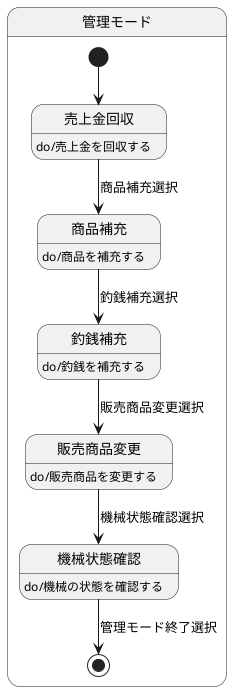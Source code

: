 
@startuml

state 管理モード {
    [*] --> 売上金回収
    売上金回収 : do/売上金を回収する
    売上金回収 --> 商品補充 : 商品補充選択
    商品補充 : do/商品を補充する
    商品補充 --> 釣銭補充 : 釣銭補充選択
    釣銭補充 : do/釣銭を補充する
    釣銭補充 --> 販売商品変更 : 販売商品変更選択
    販売商品変更 : do/販売商品を変更する
    販売商品変更 --> 機械状態確認 : 機械状態確認選択
    機械状態確認 : do/機械の状態を確認する
    機械状態確認 --> [*] : 管理モード終了選択
}

@enduml